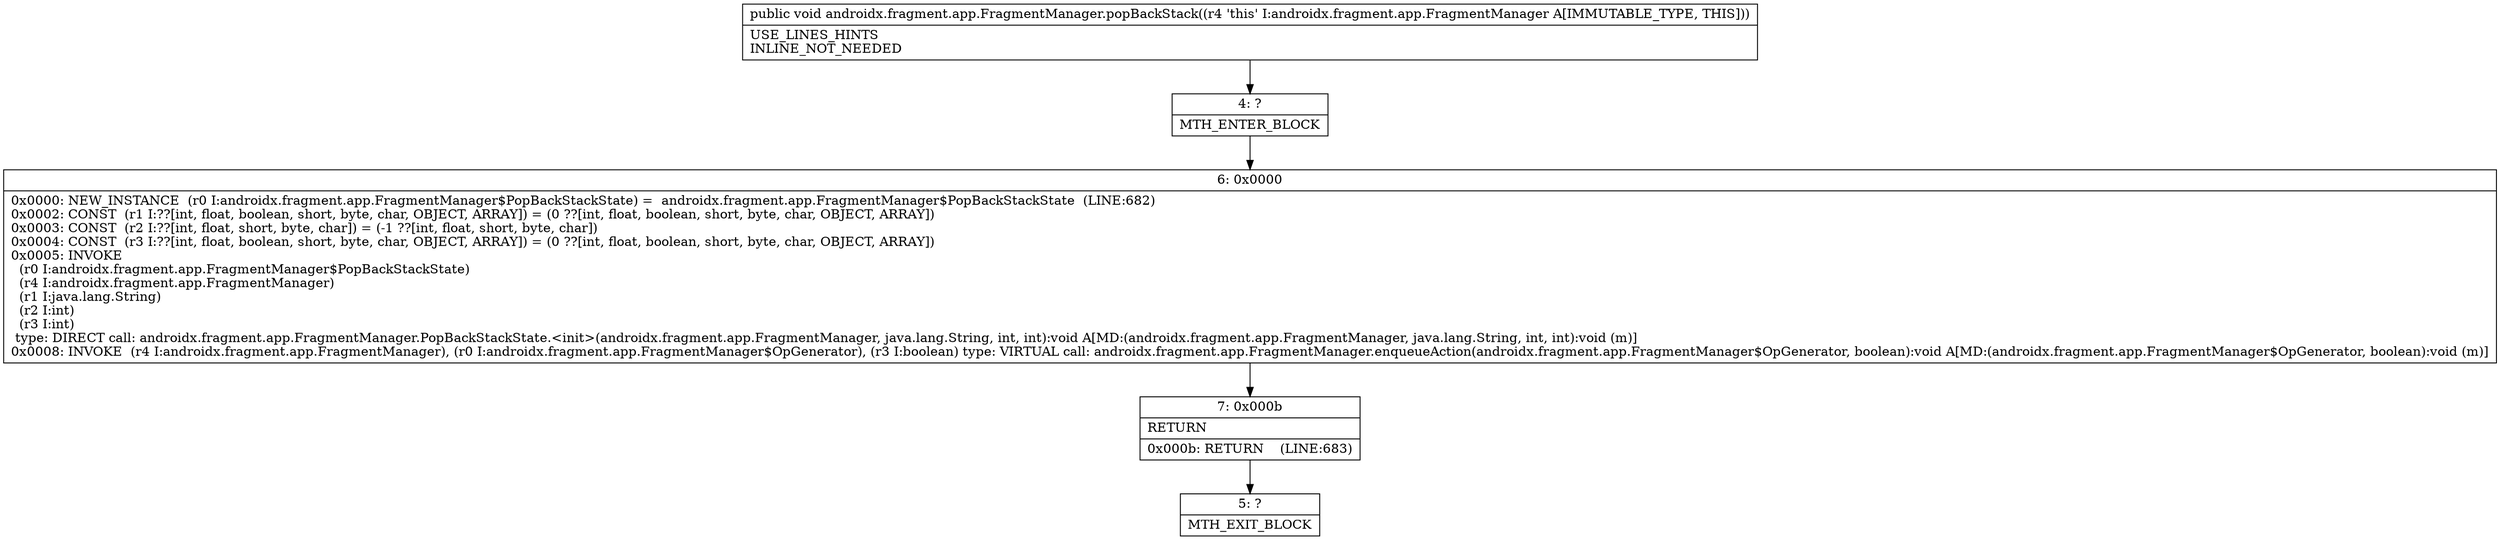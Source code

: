 digraph "CFG forandroidx.fragment.app.FragmentManager.popBackStack()V" {
Node_4 [shape=record,label="{4\:\ ?|MTH_ENTER_BLOCK\l}"];
Node_6 [shape=record,label="{6\:\ 0x0000|0x0000: NEW_INSTANCE  (r0 I:androidx.fragment.app.FragmentManager$PopBackStackState) =  androidx.fragment.app.FragmentManager$PopBackStackState  (LINE:682)\l0x0002: CONST  (r1 I:??[int, float, boolean, short, byte, char, OBJECT, ARRAY]) = (0 ??[int, float, boolean, short, byte, char, OBJECT, ARRAY]) \l0x0003: CONST  (r2 I:??[int, float, short, byte, char]) = (\-1 ??[int, float, short, byte, char]) \l0x0004: CONST  (r3 I:??[int, float, boolean, short, byte, char, OBJECT, ARRAY]) = (0 ??[int, float, boolean, short, byte, char, OBJECT, ARRAY]) \l0x0005: INVOKE  \l  (r0 I:androidx.fragment.app.FragmentManager$PopBackStackState)\l  (r4 I:androidx.fragment.app.FragmentManager)\l  (r1 I:java.lang.String)\l  (r2 I:int)\l  (r3 I:int)\l type: DIRECT call: androidx.fragment.app.FragmentManager.PopBackStackState.\<init\>(androidx.fragment.app.FragmentManager, java.lang.String, int, int):void A[MD:(androidx.fragment.app.FragmentManager, java.lang.String, int, int):void (m)]\l0x0008: INVOKE  (r4 I:androidx.fragment.app.FragmentManager), (r0 I:androidx.fragment.app.FragmentManager$OpGenerator), (r3 I:boolean) type: VIRTUAL call: androidx.fragment.app.FragmentManager.enqueueAction(androidx.fragment.app.FragmentManager$OpGenerator, boolean):void A[MD:(androidx.fragment.app.FragmentManager$OpGenerator, boolean):void (m)]\l}"];
Node_7 [shape=record,label="{7\:\ 0x000b|RETURN\l|0x000b: RETURN    (LINE:683)\l}"];
Node_5 [shape=record,label="{5\:\ ?|MTH_EXIT_BLOCK\l}"];
MethodNode[shape=record,label="{public void androidx.fragment.app.FragmentManager.popBackStack((r4 'this' I:androidx.fragment.app.FragmentManager A[IMMUTABLE_TYPE, THIS]))  | USE_LINES_HINTS\lINLINE_NOT_NEEDED\l}"];
MethodNode -> Node_4;Node_4 -> Node_6;
Node_6 -> Node_7;
Node_7 -> Node_5;
}

